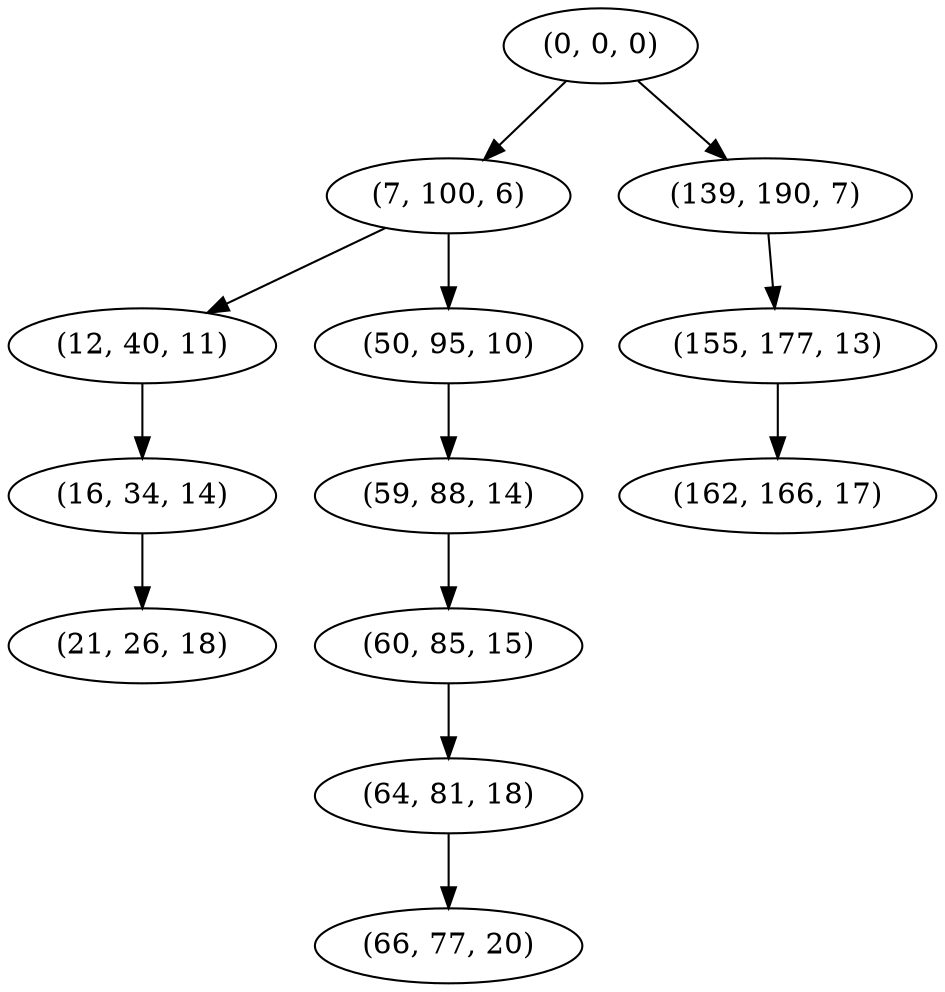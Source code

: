 digraph tree {
    "(0, 0, 0)";
    "(7, 100, 6)";
    "(12, 40, 11)";
    "(16, 34, 14)";
    "(21, 26, 18)";
    "(50, 95, 10)";
    "(59, 88, 14)";
    "(60, 85, 15)";
    "(64, 81, 18)";
    "(66, 77, 20)";
    "(139, 190, 7)";
    "(155, 177, 13)";
    "(162, 166, 17)";
    "(0, 0, 0)" -> "(7, 100, 6)";
    "(0, 0, 0)" -> "(139, 190, 7)";
    "(7, 100, 6)" -> "(12, 40, 11)";
    "(7, 100, 6)" -> "(50, 95, 10)";
    "(12, 40, 11)" -> "(16, 34, 14)";
    "(16, 34, 14)" -> "(21, 26, 18)";
    "(50, 95, 10)" -> "(59, 88, 14)";
    "(59, 88, 14)" -> "(60, 85, 15)";
    "(60, 85, 15)" -> "(64, 81, 18)";
    "(64, 81, 18)" -> "(66, 77, 20)";
    "(139, 190, 7)" -> "(155, 177, 13)";
    "(155, 177, 13)" -> "(162, 166, 17)";
}
